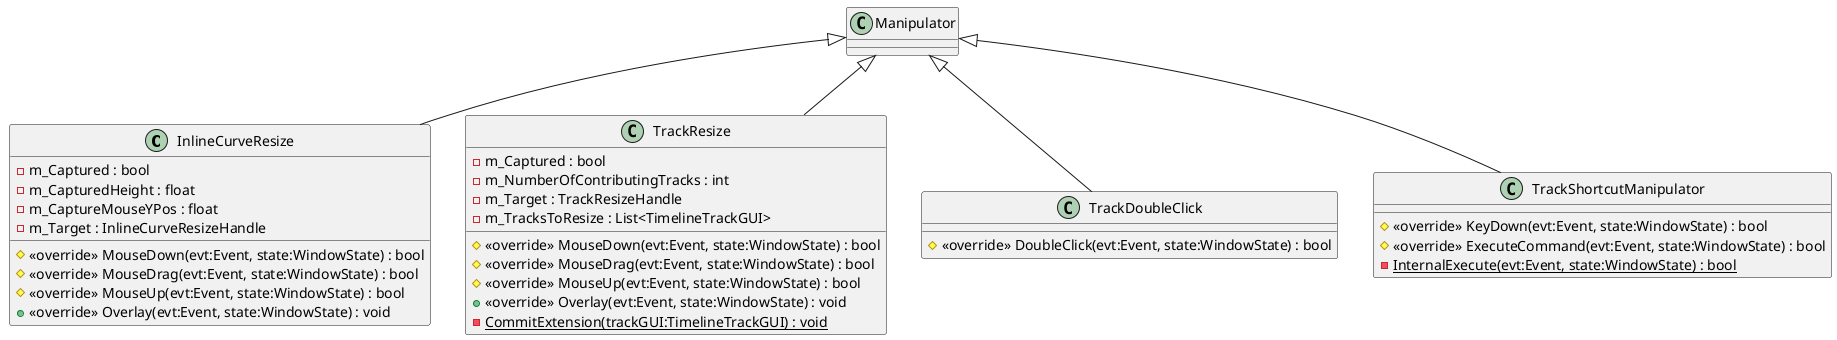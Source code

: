 @startuml
class InlineCurveResize {
    - m_Captured : bool
    - m_CapturedHeight : float
    - m_CaptureMouseYPos : float
    - m_Target : InlineCurveResizeHandle
    # <<override>> MouseDown(evt:Event, state:WindowState) : bool
    # <<override>> MouseDrag(evt:Event, state:WindowState) : bool
    # <<override>> MouseUp(evt:Event, state:WindowState) : bool
    + <<override>> Overlay(evt:Event, state:WindowState) : void
}
class TrackResize {
    - m_Captured : bool
    - m_NumberOfContributingTracks : int
    - m_Target : TrackResizeHandle
    - m_TracksToResize : List<TimelineTrackGUI>
    # <<override>> MouseDown(evt:Event, state:WindowState) : bool
    # <<override>> MouseDrag(evt:Event, state:WindowState) : bool
    # <<override>> MouseUp(evt:Event, state:WindowState) : bool
    + <<override>> Overlay(evt:Event, state:WindowState) : void
    {static} - CommitExtension(trackGUI:TimelineTrackGUI) : void
}
class TrackDoubleClick {
    # <<override>> DoubleClick(evt:Event, state:WindowState) : bool
}
class TrackShortcutManipulator {
    # <<override>> KeyDown(evt:Event, state:WindowState) : bool
    # <<override>> ExecuteCommand(evt:Event, state:WindowState) : bool
    {static} - InternalExecute(evt:Event, state:WindowState) : bool
}
Manipulator <|-- InlineCurveResize
Manipulator <|-- TrackResize
Manipulator <|-- TrackDoubleClick
Manipulator <|-- TrackShortcutManipulator
@enduml
